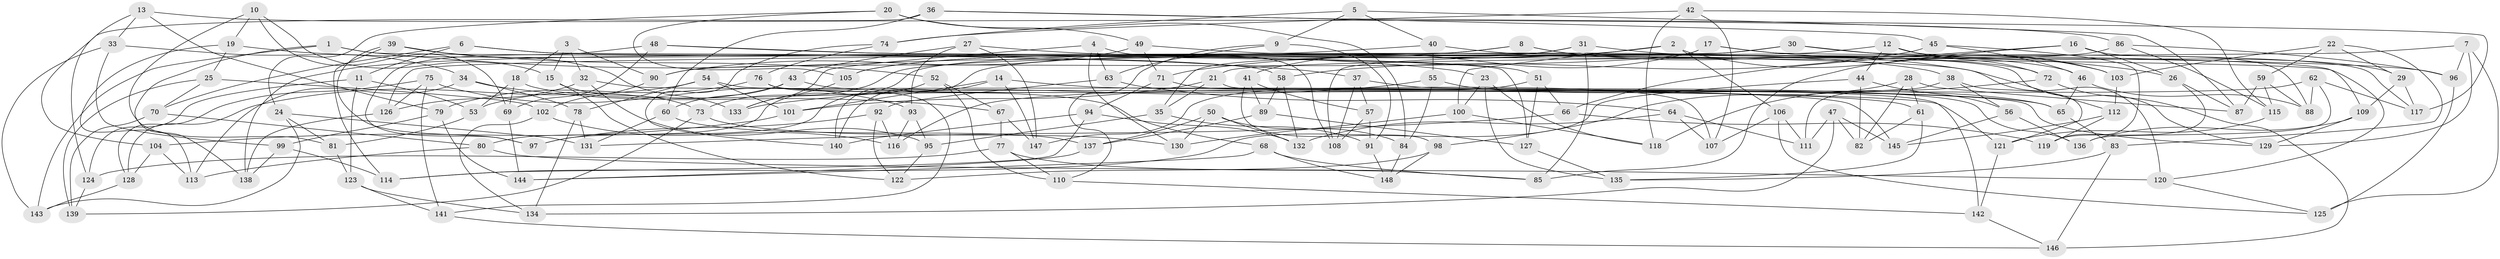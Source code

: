 // coarse degree distribution, {6: 0.4895833333333333, 4: 0.4479166666666667, 5: 0.052083333333333336, 3: 0.010416666666666666}
// Generated by graph-tools (version 1.1) at 2025/42/03/06/25 10:42:19]
// undirected, 148 vertices, 296 edges
graph export_dot {
graph [start="1"]
  node [color=gray90,style=filled];
  1;
  2;
  3;
  4;
  5;
  6;
  7;
  8;
  9;
  10;
  11;
  12;
  13;
  14;
  15;
  16;
  17;
  18;
  19;
  20;
  21;
  22;
  23;
  24;
  25;
  26;
  27;
  28;
  29;
  30;
  31;
  32;
  33;
  34;
  35;
  36;
  37;
  38;
  39;
  40;
  41;
  42;
  43;
  44;
  45;
  46;
  47;
  48;
  49;
  50;
  51;
  52;
  53;
  54;
  55;
  56;
  57;
  58;
  59;
  60;
  61;
  62;
  63;
  64;
  65;
  66;
  67;
  68;
  69;
  70;
  71;
  72;
  73;
  74;
  75;
  76;
  77;
  78;
  79;
  80;
  81;
  82;
  83;
  84;
  85;
  86;
  87;
  88;
  89;
  90;
  91;
  92;
  93;
  94;
  95;
  96;
  97;
  98;
  99;
  100;
  101;
  102;
  103;
  104;
  105;
  106;
  107;
  108;
  109;
  110;
  111;
  112;
  113;
  114;
  115;
  116;
  117;
  118;
  119;
  120;
  121;
  122;
  123;
  124;
  125;
  126;
  127;
  128;
  129;
  130;
  131;
  132;
  133;
  134;
  135;
  136;
  137;
  138;
  139;
  140;
  141;
  142;
  143;
  144;
  145;
  146;
  147;
  148;
  1 -- 143;
  1 -- 138;
  1 -- 37;
  1 -- 120;
  2 -- 100;
  2 -- 106;
  2 -- 71;
  2 -- 103;
  3 -- 32;
  3 -- 90;
  3 -- 18;
  3 -- 15;
  4 -- 108;
  4 -- 133;
  4 -- 63;
  4 -- 130;
  5 -- 87;
  5 -- 74;
  5 -- 9;
  5 -- 40;
  6 -- 127;
  6 -- 58;
  6 -- 70;
  6 -- 11;
  7 -- 125;
  7 -- 129;
  7 -- 96;
  7 -- 21;
  8 -- 72;
  8 -- 112;
  8 -- 105;
  8 -- 126;
  9 -- 63;
  9 -- 110;
  9 -- 91;
  10 -- 81;
  10 -- 15;
  10 -- 69;
  10 -- 19;
  11 -- 123;
  11 -- 124;
  11 -- 53;
  12 -- 29;
  12 -- 80;
  12 -- 44;
  12 -- 72;
  13 -- 104;
  13 -- 86;
  13 -- 33;
  13 -- 79;
  14 -- 61;
  14 -- 140;
  14 -- 147;
  14 -- 101;
  15 -- 122;
  15 -- 73;
  16 -- 88;
  16 -- 85;
  16 -- 26;
  16 -- 66;
  17 -- 41;
  17 -- 26;
  17 -- 90;
  17 -- 109;
  18 -- 68;
  18 -- 53;
  18 -- 69;
  19 -- 113;
  19 -- 23;
  19 -- 25;
  20 -- 84;
  20 -- 105;
  20 -- 24;
  20 -- 49;
  21 -- 101;
  21 -- 142;
  21 -- 35;
  22 -- 59;
  22 -- 103;
  22 -- 83;
  22 -- 29;
  23 -- 100;
  23 -- 118;
  23 -- 135;
  24 -- 143;
  24 -- 81;
  24 -- 131;
  25 -- 70;
  25 -- 139;
  25 -- 102;
  26 -- 87;
  26 -- 119;
  27 -- 38;
  27 -- 93;
  27 -- 43;
  27 -- 147;
  28 -- 87;
  28 -- 82;
  28 -- 98;
  28 -- 61;
  29 -- 117;
  29 -- 109;
  30 -- 103;
  30 -- 73;
  30 -- 108;
  30 -- 117;
  31 -- 105;
  31 -- 35;
  31 -- 46;
  31 -- 85;
  32 -- 126;
  32 -- 145;
  32 -- 95;
  33 -- 99;
  33 -- 143;
  33 -- 34;
  34 -- 67;
  34 -- 113;
  34 -- 78;
  35 -- 95;
  35 -- 91;
  36 -- 117;
  36 -- 45;
  36 -- 124;
  36 -- 60;
  37 -- 108;
  37 -- 57;
  37 -- 136;
  38 -- 111;
  38 -- 121;
  38 -- 56;
  39 -- 133;
  39 -- 52;
  39 -- 97;
  39 -- 114;
  40 -- 129;
  40 -- 55;
  40 -- 138;
  41 -- 57;
  41 -- 98;
  41 -- 89;
  42 -- 107;
  42 -- 74;
  42 -- 115;
  42 -- 118;
  43 -- 53;
  43 -- 60;
  43 -- 65;
  44 -- 82;
  44 -- 56;
  44 -- 114;
  45 -- 119;
  45 -- 46;
  45 -- 58;
  46 -- 65;
  46 -- 88;
  47 -- 82;
  47 -- 145;
  47 -- 111;
  47 -- 134;
  48 -- 97;
  48 -- 69;
  48 -- 51;
  48 -- 96;
  49 -- 120;
  49 -- 71;
  49 -- 90;
  50 -- 130;
  50 -- 132;
  50 -- 137;
  50 -- 84;
  51 -- 127;
  51 -- 147;
  51 -- 66;
  52 -- 67;
  52 -- 97;
  52 -- 110;
  53 -- 81;
  54 -- 128;
  54 -- 121;
  54 -- 101;
  54 -- 78;
  55 -- 65;
  55 -- 84;
  55 -- 133;
  56 -- 136;
  56 -- 145;
  57 -- 91;
  57 -- 108;
  58 -- 89;
  58 -- 132;
  59 -- 87;
  59 -- 115;
  59 -- 88;
  60 -- 131;
  60 -- 137;
  61 -- 135;
  61 -- 82;
  62 -- 88;
  62 -- 136;
  62 -- 116;
  62 -- 117;
  63 -- 64;
  63 -- 92;
  64 -- 107;
  64 -- 132;
  64 -- 111;
  65 -- 83;
  66 -- 119;
  66 -- 131;
  67 -- 77;
  67 -- 147;
  68 -- 148;
  68 -- 144;
  68 -- 85;
  69 -- 144;
  70 -- 80;
  70 -- 139;
  71 -- 107;
  71 -- 94;
  72 -- 146;
  72 -- 118;
  73 -- 139;
  73 -- 130;
  74 -- 76;
  74 -- 140;
  75 -- 126;
  75 -- 128;
  75 -- 141;
  75 -- 93;
  76 -- 79;
  76 -- 129;
  76 -- 141;
  77 -- 85;
  77 -- 124;
  77 -- 110;
  78 -- 131;
  78 -- 134;
  79 -- 144;
  79 -- 99;
  80 -- 120;
  80 -- 113;
  81 -- 123;
  83 -- 135;
  83 -- 146;
  84 -- 148;
  86 -- 96;
  86 -- 115;
  86 -- 140;
  89 -- 127;
  89 -- 137;
  90 -- 102;
  91 -- 148;
  92 -- 97;
  92 -- 116;
  92 -- 122;
  93 -- 116;
  93 -- 95;
  94 -- 114;
  94 -- 132;
  94 -- 140;
  95 -- 122;
  96 -- 125;
  98 -- 148;
  98 -- 122;
  99 -- 138;
  99 -- 114;
  100 -- 130;
  100 -- 118;
  101 -- 104;
  102 -- 134;
  102 -- 116;
  103 -- 112;
  104 -- 113;
  104 -- 128;
  105 -- 133;
  106 -- 125;
  106 -- 107;
  106 -- 111;
  109 -- 129;
  109 -- 136;
  110 -- 142;
  112 -- 145;
  112 -- 119;
  115 -- 121;
  120 -- 125;
  121 -- 142;
  123 -- 141;
  123 -- 134;
  124 -- 139;
  126 -- 138;
  127 -- 135;
  128 -- 143;
  137 -- 144;
  141 -- 146;
  142 -- 146;
}

